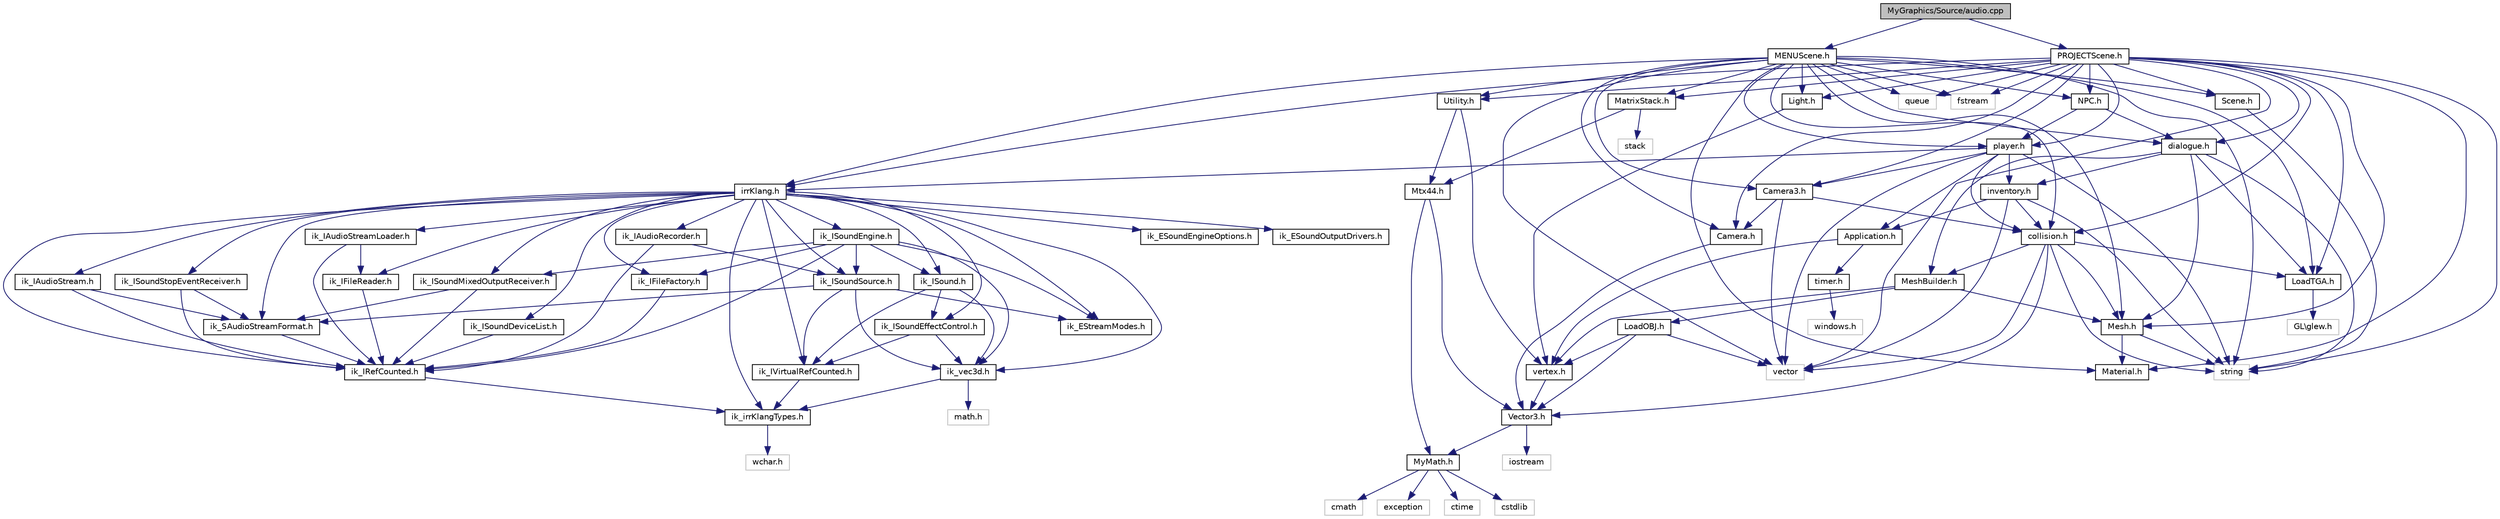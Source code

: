 digraph "MyGraphics/Source/audio.cpp"
{
  bgcolor="transparent";
  edge [fontname="Helvetica",fontsize="10",labelfontname="Helvetica",labelfontsize="10"];
  node [fontname="Helvetica",fontsize="10",shape=record];
  Node1 [label="MyGraphics/Source/audio.cpp",height=0.2,width=0.4,color="black", fillcolor="grey75", style="filled", fontcolor="black"];
  Node1 -> Node2 [color="midnightblue",fontsize="10",style="solid",fontname="Helvetica"];
  Node2 [label="PROJECTScene.h",height=0.2,width=0.4,color="black",URL="$PROJECTScene_8h.html",tooltip="Header file for the Project/SP Scene. "];
  Node2 -> Node3 [color="midnightblue",fontsize="10",style="solid",fontname="Helvetica"];
  Node3 [label="Light.h",height=0.2,width=0.4,color="black",URL="$Light_8h.html"];
  Node3 -> Node4 [color="midnightblue",fontsize="10",style="solid",fontname="Helvetica"];
  Node4 [label="vertex.h",height=0.2,width=0.4,color="black",URL="$vertex_8h.html"];
  Node4 -> Node5 [color="midnightblue",fontsize="10",style="solid",fontname="Helvetica"];
  Node5 [label="Vector3.h",height=0.2,width=0.4,color="black",URL="$Vector3_8h.html",tooltip="Struct to define a 3D vector. "];
  Node5 -> Node6 [color="midnightblue",fontsize="10",style="solid",fontname="Helvetica"];
  Node6 [label="MyMath.h",height=0.2,width=0.4,color="black",URL="$MyMath_8h.html",tooltip="Header file for math helper functions. "];
  Node6 -> Node7 [color="midnightblue",fontsize="10",style="solid",fontname="Helvetica"];
  Node7 [label="cmath",height=0.2,width=0.4,color="grey75"];
  Node6 -> Node8 [color="midnightblue",fontsize="10",style="solid",fontname="Helvetica"];
  Node8 [label="exception",height=0.2,width=0.4,color="grey75"];
  Node6 -> Node9 [color="midnightblue",fontsize="10",style="solid",fontname="Helvetica"];
  Node9 [label="ctime",height=0.2,width=0.4,color="grey75"];
  Node6 -> Node10 [color="midnightblue",fontsize="10",style="solid",fontname="Helvetica"];
  Node10 [label="cstdlib",height=0.2,width=0.4,color="grey75"];
  Node5 -> Node11 [color="midnightblue",fontsize="10",style="solid",fontname="Helvetica"];
  Node11 [label="iostream",height=0.2,width=0.4,color="grey75"];
  Node2 -> Node12 [color="midnightblue",fontsize="10",style="solid",fontname="Helvetica"];
  Node12 [label="Material.h",height=0.2,width=0.4,color="black",URL="$Material_8h.html"];
  Node2 -> Node13 [color="midnightblue",fontsize="10",style="solid",fontname="Helvetica"];
  Node13 [label="Mesh.h",height=0.2,width=0.4,color="black",URL="$Mesh_8h.html"];
  Node13 -> Node14 [color="midnightblue",fontsize="10",style="solid",fontname="Helvetica"];
  Node14 [label="string",height=0.2,width=0.4,color="grey75"];
  Node13 -> Node12 [color="midnightblue",fontsize="10",style="solid",fontname="Helvetica"];
  Node2 -> Node15 [color="midnightblue",fontsize="10",style="solid",fontname="Helvetica"];
  Node15 [label="Scene.h",height=0.2,width=0.4,color="black",URL="$Scene_8h.html"];
  Node15 -> Node14 [color="midnightblue",fontsize="10",style="solid",fontname="Helvetica"];
  Node2 -> Node16 [color="midnightblue",fontsize="10",style="solid",fontname="Helvetica"];
  Node16 [label="Camera.h",height=0.2,width=0.4,color="black",URL="$Camera_8h.html"];
  Node16 -> Node5 [color="midnightblue",fontsize="10",style="solid",fontname="Helvetica"];
  Node2 -> Node17 [color="midnightblue",fontsize="10",style="solid",fontname="Helvetica"];
  Node17 [label="Camera3.h",height=0.2,width=0.4,color="black",URL="$Camera3_8h.html",tooltip="Camera function that uses mouse control. "];
  Node17 -> Node16 [color="midnightblue",fontsize="10",style="solid",fontname="Helvetica"];
  Node17 -> Node18 [color="midnightblue",fontsize="10",style="solid",fontname="Helvetica"];
  Node18 [label="collision.h",height=0.2,width=0.4,color="black",URL="$collision_8h.html",tooltip="This is the collsion class using AABB. "];
  Node18 -> Node5 [color="midnightblue",fontsize="10",style="solid",fontname="Helvetica"];
  Node18 -> Node13 [color="midnightblue",fontsize="10",style="solid",fontname="Helvetica"];
  Node18 -> Node19 [color="midnightblue",fontsize="10",style="solid",fontname="Helvetica"];
  Node19 [label="MeshBuilder.h",height=0.2,width=0.4,color="black",URL="$MeshBuilder_8h.html",tooltip="Class to generate meshes. "];
  Node19 -> Node13 [color="midnightblue",fontsize="10",style="solid",fontname="Helvetica"];
  Node19 -> Node4 [color="midnightblue",fontsize="10",style="solid",fontname="Helvetica"];
  Node19 -> Node20 [color="midnightblue",fontsize="10",style="solid",fontname="Helvetica"];
  Node20 [label="LoadOBJ.h",height=0.2,width=0.4,color="black",URL="$LoadOBJ_8h.html"];
  Node20 -> Node21 [color="midnightblue",fontsize="10",style="solid",fontname="Helvetica"];
  Node21 [label="vector",height=0.2,width=0.4,color="grey75"];
  Node20 -> Node4 [color="midnightblue",fontsize="10",style="solid",fontname="Helvetica"];
  Node20 -> Node5 [color="midnightblue",fontsize="10",style="solid",fontname="Helvetica"];
  Node18 -> Node22 [color="midnightblue",fontsize="10",style="solid",fontname="Helvetica"];
  Node22 [label="LoadTGA.h",height=0.2,width=0.4,color="black",URL="$LoadTGA_8h.html"];
  Node22 -> Node23 [color="midnightblue",fontsize="10",style="solid",fontname="Helvetica"];
  Node23 [label="GL\\glew.h",height=0.2,width=0.4,color="grey75"];
  Node18 -> Node14 [color="midnightblue",fontsize="10",style="solid",fontname="Helvetica"];
  Node18 -> Node21 [color="midnightblue",fontsize="10",style="solid",fontname="Helvetica"];
  Node17 -> Node21 [color="midnightblue",fontsize="10",style="solid",fontname="Helvetica"];
  Node2 -> Node24 [color="midnightblue",fontsize="10",style="solid",fontname="Helvetica"];
  Node24 [label="Utility.h",height=0.2,width=0.4,color="black",URL="$Utility_8h.html"];
  Node24 -> Node4 [color="midnightblue",fontsize="10",style="solid",fontname="Helvetica"];
  Node24 -> Node25 [color="midnightblue",fontsize="10",style="solid",fontname="Helvetica"];
  Node25 [label="Mtx44.h",height=0.2,width=0.4,color="black",URL="$Mtx44_8h.html",tooltip="Matrix 4 by 4 use for affine transformation. "];
  Node25 -> Node6 [color="midnightblue",fontsize="10",style="solid",fontname="Helvetica"];
  Node25 -> Node5 [color="midnightblue",fontsize="10",style="solid",fontname="Helvetica"];
  Node2 -> Node26 [color="midnightblue",fontsize="10",style="solid",fontname="Helvetica"];
  Node26 [label="MatrixStack.h",height=0.2,width=0.4,color="black",URL="$MatrixStack_8h.html",tooltip="Matrix Stack to replace openGL math function. "];
  Node26 -> Node27 [color="midnightblue",fontsize="10",style="solid",fontname="Helvetica"];
  Node27 [label="stack",height=0.2,width=0.4,color="grey75"];
  Node26 -> Node25 [color="midnightblue",fontsize="10",style="solid",fontname="Helvetica"];
  Node2 -> Node22 [color="midnightblue",fontsize="10",style="solid",fontname="Helvetica"];
  Node2 -> Node18 [color="midnightblue",fontsize="10",style="solid",fontname="Helvetica"];
  Node2 -> Node28 [color="midnightblue",fontsize="10",style="solid",fontname="Helvetica"];
  Node28 [label="player.h",height=0.2,width=0.4,color="black",URL="$player_8h.html",tooltip="This is the player .h file. "];
  Node28 -> Node29 [color="midnightblue",fontsize="10",style="solid",fontname="Helvetica"];
  Node29 [label="Application.h",height=0.2,width=0.4,color="black",URL="$Application_8h.html"];
  Node29 -> Node30 [color="midnightblue",fontsize="10",style="solid",fontname="Helvetica"];
  Node30 [label="timer.h",height=0.2,width=0.4,color="black",URL="$timer_8h.html"];
  Node30 -> Node31 [color="midnightblue",fontsize="10",style="solid",fontname="Helvetica"];
  Node31 [label="windows.h",height=0.2,width=0.4,color="grey75"];
  Node29 -> Node4 [color="midnightblue",fontsize="10",style="solid",fontname="Helvetica"];
  Node28 -> Node18 [color="midnightblue",fontsize="10",style="solid",fontname="Helvetica"];
  Node28 -> Node32 [color="midnightblue",fontsize="10",style="solid",fontname="Helvetica"];
  Node32 [label="inventory.h",height=0.2,width=0.4,color="black",URL="$inventory_8h.html",tooltip="This is for player inventory. "];
  Node32 -> Node29 [color="midnightblue",fontsize="10",style="solid",fontname="Helvetica"];
  Node32 -> Node18 [color="midnightblue",fontsize="10",style="solid",fontname="Helvetica"];
  Node32 -> Node21 [color="midnightblue",fontsize="10",style="solid",fontname="Helvetica"];
  Node32 -> Node14 [color="midnightblue",fontsize="10",style="solid",fontname="Helvetica"];
  Node28 -> Node17 [color="midnightblue",fontsize="10",style="solid",fontname="Helvetica"];
  Node28 -> Node21 [color="midnightblue",fontsize="10",style="solid",fontname="Helvetica"];
  Node28 -> Node14 [color="midnightblue",fontsize="10",style="solid",fontname="Helvetica"];
  Node28 -> Node33 [color="midnightblue",fontsize="10",style="solid",fontname="Helvetica"];
  Node33 [label="irrKlang.h",height=0.2,width=0.4,color="black",URL="$irrKlang_8h.html",tooltip="Main header file of the irrKlang sound library, the only file needed to include. "];
  Node33 -> Node34 [color="midnightblue",fontsize="10",style="solid",fontname="Helvetica"];
  Node34 [label="ik_irrKlangTypes.h",height=0.2,width=0.4,color="black",URL="$ik__irrKlangTypes_8h.html"];
  Node34 -> Node35 [color="midnightblue",fontsize="10",style="solid",fontname="Helvetica"];
  Node35 [label="wchar.h",height=0.2,width=0.4,color="grey75"];
  Node33 -> Node36 [color="midnightblue",fontsize="10",style="solid",fontname="Helvetica"];
  Node36 [label="ik_vec3d.h",height=0.2,width=0.4,color="black",URL="$ik__vec3d_8h.html"];
  Node36 -> Node37 [color="midnightblue",fontsize="10",style="solid",fontname="Helvetica"];
  Node37 [label="math.h",height=0.2,width=0.4,color="grey75"];
  Node36 -> Node34 [color="midnightblue",fontsize="10",style="solid",fontname="Helvetica"];
  Node33 -> Node38 [color="midnightblue",fontsize="10",style="solid",fontname="Helvetica"];
  Node38 [label="ik_IRefCounted.h",height=0.2,width=0.4,color="black",URL="$ik__IRefCounted_8h.html"];
  Node38 -> Node34 [color="midnightblue",fontsize="10",style="solid",fontname="Helvetica"];
  Node33 -> Node39 [color="midnightblue",fontsize="10",style="solid",fontname="Helvetica"];
  Node39 [label="ik_IVirtualRefCounted.h",height=0.2,width=0.4,color="black",URL="$ik__IVirtualRefCounted_8h.html"];
  Node39 -> Node34 [color="midnightblue",fontsize="10",style="solid",fontname="Helvetica"];
  Node33 -> Node40 [color="midnightblue",fontsize="10",style="solid",fontname="Helvetica"];
  Node40 [label="ik_ESoundOutputDrivers.h",height=0.2,width=0.4,color="black",URL="$ik__ESoundOutputDrivers_8h.html"];
  Node33 -> Node41 [color="midnightblue",fontsize="10",style="solid",fontname="Helvetica"];
  Node41 [label="ik_ESoundEngineOptions.h",height=0.2,width=0.4,color="black",URL="$ik__ESoundEngineOptions_8h.html"];
  Node33 -> Node42 [color="midnightblue",fontsize="10",style="solid",fontname="Helvetica"];
  Node42 [label="ik_EStreamModes.h",height=0.2,width=0.4,color="black",URL="$ik__EStreamModes_8h.html"];
  Node33 -> Node43 [color="midnightblue",fontsize="10",style="solid",fontname="Helvetica"];
  Node43 [label="ik_SAudioStreamFormat.h",height=0.2,width=0.4,color="black",URL="$ik__SAudioStreamFormat_8h.html"];
  Node43 -> Node38 [color="midnightblue",fontsize="10",style="solid",fontname="Helvetica"];
  Node33 -> Node44 [color="midnightblue",fontsize="10",style="solid",fontname="Helvetica"];
  Node44 [label="ik_ISoundEngine.h",height=0.2,width=0.4,color="black",URL="$ik__ISoundEngine_8h.html"];
  Node44 -> Node38 [color="midnightblue",fontsize="10",style="solid",fontname="Helvetica"];
  Node44 -> Node36 [color="midnightblue",fontsize="10",style="solid",fontname="Helvetica"];
  Node44 -> Node45 [color="midnightblue",fontsize="10",style="solid",fontname="Helvetica"];
  Node45 [label="ik_ISoundSource.h",height=0.2,width=0.4,color="black",URL="$ik__ISoundSource_8h.html"];
  Node45 -> Node39 [color="midnightblue",fontsize="10",style="solid",fontname="Helvetica"];
  Node45 -> Node36 [color="midnightblue",fontsize="10",style="solid",fontname="Helvetica"];
  Node45 -> Node42 [color="midnightblue",fontsize="10",style="solid",fontname="Helvetica"];
  Node45 -> Node43 [color="midnightblue",fontsize="10",style="solid",fontname="Helvetica"];
  Node44 -> Node46 [color="midnightblue",fontsize="10",style="solid",fontname="Helvetica"];
  Node46 [label="ik_ISound.h",height=0.2,width=0.4,color="black",URL="$ik__ISound_8h.html"];
  Node46 -> Node39 [color="midnightblue",fontsize="10",style="solid",fontname="Helvetica"];
  Node46 -> Node47 [color="midnightblue",fontsize="10",style="solid",fontname="Helvetica"];
  Node47 [label="ik_ISoundEffectControl.h",height=0.2,width=0.4,color="black",URL="$ik__ISoundEffectControl_8h.html"];
  Node47 -> Node39 [color="midnightblue",fontsize="10",style="solid",fontname="Helvetica"];
  Node47 -> Node36 [color="midnightblue",fontsize="10",style="solid",fontname="Helvetica"];
  Node46 -> Node36 [color="midnightblue",fontsize="10",style="solid",fontname="Helvetica"];
  Node44 -> Node42 [color="midnightblue",fontsize="10",style="solid",fontname="Helvetica"];
  Node44 -> Node48 [color="midnightblue",fontsize="10",style="solid",fontname="Helvetica"];
  Node48 [label="ik_IFileFactory.h",height=0.2,width=0.4,color="black",URL="$ik__IFileFactory_8h.html"];
  Node48 -> Node38 [color="midnightblue",fontsize="10",style="solid",fontname="Helvetica"];
  Node44 -> Node49 [color="midnightblue",fontsize="10",style="solid",fontname="Helvetica"];
  Node49 [label="ik_ISoundMixedOutputReceiver.h",height=0.2,width=0.4,color="black",URL="$ik__ISoundMixedOutputReceiver_8h.html"];
  Node49 -> Node38 [color="midnightblue",fontsize="10",style="solid",fontname="Helvetica"];
  Node49 -> Node43 [color="midnightblue",fontsize="10",style="solid",fontname="Helvetica"];
  Node33 -> Node45 [color="midnightblue",fontsize="10",style="solid",fontname="Helvetica"];
  Node33 -> Node46 [color="midnightblue",fontsize="10",style="solid",fontname="Helvetica"];
  Node33 -> Node50 [color="midnightblue",fontsize="10",style="solid",fontname="Helvetica"];
  Node50 [label="ik_IAudioStream.h",height=0.2,width=0.4,color="black",URL="$ik__IAudioStream_8h.html"];
  Node50 -> Node38 [color="midnightblue",fontsize="10",style="solid",fontname="Helvetica"];
  Node50 -> Node43 [color="midnightblue",fontsize="10",style="solid",fontname="Helvetica"];
  Node33 -> Node51 [color="midnightblue",fontsize="10",style="solid",fontname="Helvetica"];
  Node51 [label="ik_IAudioStreamLoader.h",height=0.2,width=0.4,color="black",URL="$ik__IAudioStreamLoader_8h.html"];
  Node51 -> Node38 [color="midnightblue",fontsize="10",style="solid",fontname="Helvetica"];
  Node51 -> Node52 [color="midnightblue",fontsize="10",style="solid",fontname="Helvetica"];
  Node52 [label="ik_IFileReader.h",height=0.2,width=0.4,color="black",URL="$ik__IFileReader_8h.html"];
  Node52 -> Node38 [color="midnightblue",fontsize="10",style="solid",fontname="Helvetica"];
  Node33 -> Node47 [color="midnightblue",fontsize="10",style="solid",fontname="Helvetica"];
  Node33 -> Node53 [color="midnightblue",fontsize="10",style="solid",fontname="Helvetica"];
  Node53 [label="ik_ISoundStopEventReceiver.h",height=0.2,width=0.4,color="black",URL="$ik__ISoundStopEventReceiver_8h.html"];
  Node53 -> Node38 [color="midnightblue",fontsize="10",style="solid",fontname="Helvetica"];
  Node53 -> Node43 [color="midnightblue",fontsize="10",style="solid",fontname="Helvetica"];
  Node33 -> Node48 [color="midnightblue",fontsize="10",style="solid",fontname="Helvetica"];
  Node33 -> Node52 [color="midnightblue",fontsize="10",style="solid",fontname="Helvetica"];
  Node33 -> Node54 [color="midnightblue",fontsize="10",style="solid",fontname="Helvetica"];
  Node54 [label="ik_ISoundDeviceList.h",height=0.2,width=0.4,color="black",URL="$ik__ISoundDeviceList_8h.html"];
  Node54 -> Node38 [color="midnightblue",fontsize="10",style="solid",fontname="Helvetica"];
  Node33 -> Node55 [color="midnightblue",fontsize="10",style="solid",fontname="Helvetica"];
  Node55 [label="ik_IAudioRecorder.h",height=0.2,width=0.4,color="black",URL="$ik__IAudioRecorder_8h.html"];
  Node55 -> Node38 [color="midnightblue",fontsize="10",style="solid",fontname="Helvetica"];
  Node55 -> Node45 [color="midnightblue",fontsize="10",style="solid",fontname="Helvetica"];
  Node33 -> Node49 [color="midnightblue",fontsize="10",style="solid",fontname="Helvetica"];
  Node2 -> Node56 [color="midnightblue",fontsize="10",style="solid",fontname="Helvetica"];
  Node56 [label="NPC.h",height=0.2,width=0.4,color="black",URL="$NPC_8h.html",tooltip="This is the NPC header. "];
  Node56 -> Node28 [color="midnightblue",fontsize="10",style="solid",fontname="Helvetica"];
  Node56 -> Node57 [color="midnightblue",fontsize="10",style="solid",fontname="Helvetica"];
  Node57 [label="dialogue.h",height=0.2,width=0.4,color="black",URL="$dialogue_8h.html",tooltip="This is where the textbox is contained as well as the various quests. "];
  Node57 -> Node13 [color="midnightblue",fontsize="10",style="solid",fontname="Helvetica"];
  Node57 -> Node19 [color="midnightblue",fontsize="10",style="solid",fontname="Helvetica"];
  Node57 -> Node22 [color="midnightblue",fontsize="10",style="solid",fontname="Helvetica"];
  Node57 -> Node32 [color="midnightblue",fontsize="10",style="solid",fontname="Helvetica"];
  Node57 -> Node14 [color="midnightblue",fontsize="10",style="solid",fontname="Helvetica"];
  Node2 -> Node57 [color="midnightblue",fontsize="10",style="solid",fontname="Helvetica"];
  Node2 -> Node58 [color="midnightblue",fontsize="10",style="solid",fontname="Helvetica"];
  Node58 [label="queue",height=0.2,width=0.4,color="grey75"];
  Node2 -> Node59 [color="midnightblue",fontsize="10",style="solid",fontname="Helvetica"];
  Node59 [label="fstream",height=0.2,width=0.4,color="grey75"];
  Node2 -> Node21 [color="midnightblue",fontsize="10",style="solid",fontname="Helvetica"];
  Node2 -> Node14 [color="midnightblue",fontsize="10",style="solid",fontname="Helvetica"];
  Node2 -> Node33 [color="midnightblue",fontsize="10",style="solid",fontname="Helvetica"];
  Node1 -> Node60 [color="midnightblue",fontsize="10",style="solid",fontname="Helvetica"];
  Node60 [label="MENUScene.h",height=0.2,width=0.4,color="black",URL="$MENUScene_8h.html",tooltip="This is for rendering the MAIN MENU. "];
  Node60 -> Node3 [color="midnightblue",fontsize="10",style="solid",fontname="Helvetica"];
  Node60 -> Node12 [color="midnightblue",fontsize="10",style="solid",fontname="Helvetica"];
  Node60 -> Node13 [color="midnightblue",fontsize="10",style="solid",fontname="Helvetica"];
  Node60 -> Node15 [color="midnightblue",fontsize="10",style="solid",fontname="Helvetica"];
  Node60 -> Node16 [color="midnightblue",fontsize="10",style="solid",fontname="Helvetica"];
  Node60 -> Node17 [color="midnightblue",fontsize="10",style="solid",fontname="Helvetica"];
  Node60 -> Node24 [color="midnightblue",fontsize="10",style="solid",fontname="Helvetica"];
  Node60 -> Node26 [color="midnightblue",fontsize="10",style="solid",fontname="Helvetica"];
  Node60 -> Node22 [color="midnightblue",fontsize="10",style="solid",fontname="Helvetica"];
  Node60 -> Node18 [color="midnightblue",fontsize="10",style="solid",fontname="Helvetica"];
  Node60 -> Node28 [color="midnightblue",fontsize="10",style="solid",fontname="Helvetica"];
  Node60 -> Node56 [color="midnightblue",fontsize="10",style="solid",fontname="Helvetica"];
  Node60 -> Node57 [color="midnightblue",fontsize="10",style="solid",fontname="Helvetica"];
  Node60 -> Node58 [color="midnightblue",fontsize="10",style="solid",fontname="Helvetica"];
  Node60 -> Node59 [color="midnightblue",fontsize="10",style="solid",fontname="Helvetica"];
  Node60 -> Node21 [color="midnightblue",fontsize="10",style="solid",fontname="Helvetica"];
  Node60 -> Node14 [color="midnightblue",fontsize="10",style="solid",fontname="Helvetica"];
  Node60 -> Node33 [color="midnightblue",fontsize="10",style="solid",fontname="Helvetica"];
}
